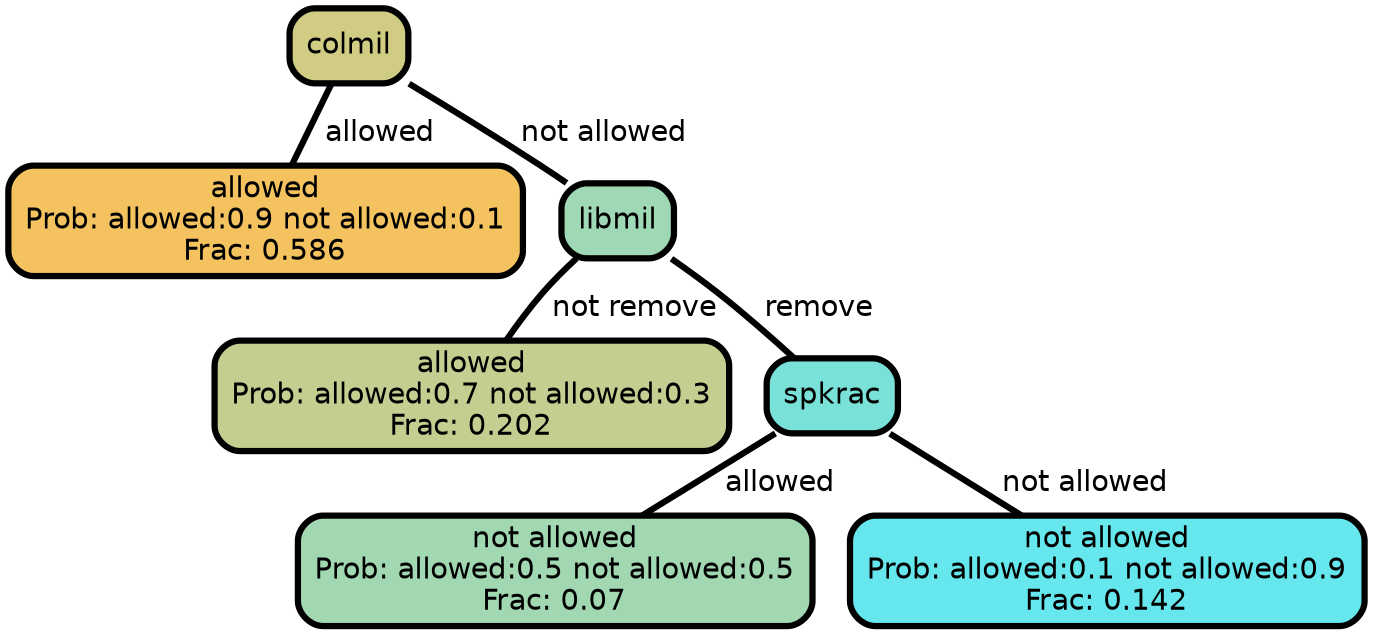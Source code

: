 graph Tree {
node [shape=box, style="filled, rounded",color="black",penwidth="3",fontcolor="black",                 fontname=helvetica] ;
graph [ranksep="0 equally", splines=straight,                 bgcolor=transparent, dpi=200] ;
edge [fontname=helvetica, color=black] ;
0 [label="allowed
Prob: allowed:0.9 not allowed:0.1
Frac: 0.586", fillcolor="#f4c35f"] ;
1 [label="colmil", fillcolor="#d0cc83"] ;
2 [label="allowed
Prob: allowed:0.7 not allowed:0.3
Frac: 0.202", fillcolor="#c3cf90"] ;
3 [label="libmil", fillcolor="#9ed8b5"] ;
4 [label="not allowed
Prob: allowed:0.5 not allowed:0.5
Frac: 0.07", fillcolor="#a1d8b2"] ;
5 [label="spkrac", fillcolor="#7ae1d9"] ;
6 [label="not allowed
Prob: allowed:0.1 not allowed:0.9
Frac: 0.142", fillcolor="#66e6ed"] ;
1 -- 0 [label=" allowed",penwidth=3] ;
1 -- 3 [label=" not allowed",penwidth=3] ;
3 -- 2 [label=" not remove",penwidth=3] ;
3 -- 5 [label=" remove",penwidth=3] ;
5 -- 4 [label=" allowed",penwidth=3] ;
5 -- 6 [label=" not allowed",penwidth=3] ;
{rank = same;}}